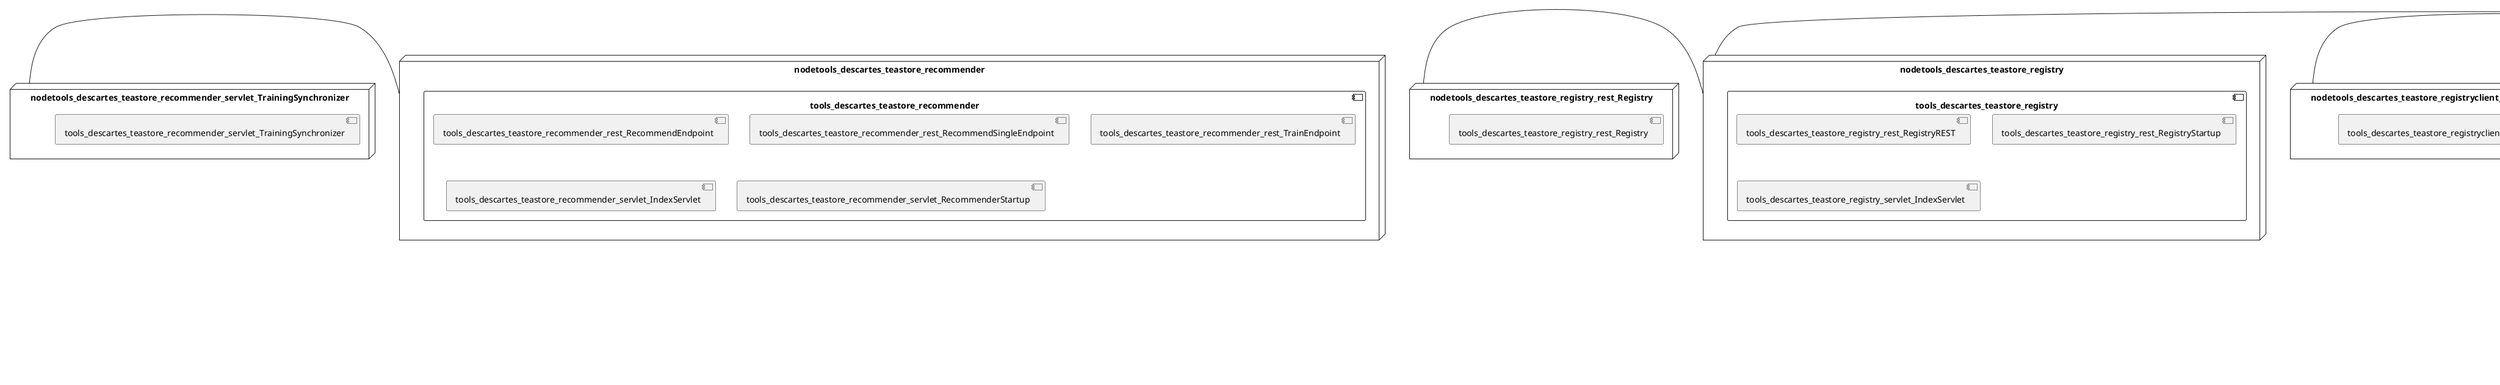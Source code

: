 @startuml
skinparam fixCircleLabelOverlapping true
skinparam componentStyle uml2
node nodetools_descartes_teastore_auth {
component tools_descartes_teastore_auth {
[tools_descartes_teastore_auth_rest_AuthCartRest] [[descartesresearch-teastore-psr.system#_h0o9EFt3Ee-B3tj4vFiD4w]]
[tools_descartes_teastore_auth_rest_AuthUserActionsRest] [[descartesresearch-teastore-psr.system#_h0o9EFt3Ee-B3tj4vFiD4w]]
[tools_descartes_teastore_auth_rest_ReadyRest] [[descartesresearch-teastore-psr.system#_h0o9EFt3Ee-B3tj4vFiD4w]]
[tools_descartes_teastore_auth_startup_AuthStartup] [[descartesresearch-teastore-psr.system#_h0o9EFt3Ee-B3tj4vFiD4w]]
}
}
node nodetools_descartes_teastore_image {
component tools_descartes_teastore_image {
[tools_descartes_teastore_image_rest_ImageProviderEndpoint] [[descartesresearch-teastore-psr.system#_h0o9EFt3Ee-B3tj4vFiD4w]]
[tools_descartes_teastore_image_setup_ImageProviderStartup] [[descartesresearch-teastore-psr.system#_h0o9EFt3Ee-B3tj4vFiD4w]]
}
}
node nodetools_descartes_teastore_kieker_rabbitmq {
component tools_descartes_teastore_kieker_rabbitmq {
[tools_descartes_teastore_kieker_rabbitmq_DisplayLogs] [[descartesresearch-teastore-psr.system#_h0o9EFt3Ee-B3tj4vFiD4w]]
[tools_descartes_teastore_kieker_rabbitmq_IndexServlet] [[descartesresearch-teastore-psr.system#_h0o9EFt3Ee-B3tj4vFiD4w]]
[tools_descartes_teastore_kieker_rabbitmq_Reset] [[descartesresearch-teastore-psr.system#_h0o9EFt3Ee-B3tj4vFiD4w]]
}
}
node nodetools_descartes_teastore_persistence {
component tools_descartes_teastore_persistence {
[tools_descartes_teastore_persistence_rest_CacheManagerEndpoint] [[descartesresearch-teastore-psr.system#_h0o9EFt3Ee-B3tj4vFiD4w]]
[tools_descartes_teastore_persistence_rest_CategoryEndpoint] [[descartesresearch-teastore-psr.system#_h0o9EFt3Ee-B3tj4vFiD4w]]
[tools_descartes_teastore_persistence_rest_DatabaseGenerationEndpoint] [[descartesresearch-teastore-psr.system#_h0o9EFt3Ee-B3tj4vFiD4w]]
[tools_descartes_teastore_persistence_rest_OrderEndpoint] [[descartesresearch-teastore-psr.system#_h0o9EFt3Ee-B3tj4vFiD4w]]
[tools_descartes_teastore_persistence_rest_OrderItemEndpoint] [[descartesresearch-teastore-psr.system#_h0o9EFt3Ee-B3tj4vFiD4w]]
[tools_descartes_teastore_persistence_rest_ProductEndpoint] [[descartesresearch-teastore-psr.system#_h0o9EFt3Ee-B3tj4vFiD4w]]
[tools_descartes_teastore_persistence_rest_UserEndpoint] [[descartesresearch-teastore-psr.system#_h0o9EFt3Ee-B3tj4vFiD4w]]
[tools_descartes_teastore_persistence_servlet_IndexServlet] [[descartesresearch-teastore-psr.system#_h0o9EFt3Ee-B3tj4vFiD4w]]
}
}
node nodetools_descartes_teastore_recommender {
component tools_descartes_teastore_recommender {
[tools_descartes_teastore_recommender_rest_RecommendEndpoint] [[descartesresearch-teastore-psr.system#_h0o9EFt3Ee-B3tj4vFiD4w]]
[tools_descartes_teastore_recommender_rest_RecommendSingleEndpoint] [[descartesresearch-teastore-psr.system#_h0o9EFt3Ee-B3tj4vFiD4w]]
[tools_descartes_teastore_recommender_rest_TrainEndpoint] [[descartesresearch-teastore-psr.system#_h0o9EFt3Ee-B3tj4vFiD4w]]
[tools_descartes_teastore_recommender_servlet_IndexServlet] [[descartesresearch-teastore-psr.system#_h0o9EFt3Ee-B3tj4vFiD4w]]
[tools_descartes_teastore_recommender_servlet_RecommenderStartup] [[descartesresearch-teastore-psr.system#_h0o9EFt3Ee-B3tj4vFiD4w]]
}
}
node nodetools_descartes_teastore_registry {
component tools_descartes_teastore_registry {
[tools_descartes_teastore_registry_rest_RegistryREST] [[descartesresearch-teastore-psr.system#_h0o9EFt3Ee-B3tj4vFiD4w]]
[tools_descartes_teastore_registry_rest_RegistryStartup] [[descartesresearch-teastore-psr.system#_h0o9EFt3Ee-B3tj4vFiD4w]]
[tools_descartes_teastore_registry_servlet_IndexServlet] [[descartesresearch-teastore-psr.system#_h0o9EFt3Ee-B3tj4vFiD4w]]
}
}
node nodetools_descartes_teastore_webui {
component tools_descartes_teastore_webui {
[tools_descartes_teastore_webui_rest_ReadyRest] [[descartesresearch-teastore-psr.system#_h0o9EFt3Ee-B3tj4vFiD4w]]
[tools_descartes_teastore_webui_servlet_AboutUsServlet] [[descartesresearch-teastore-psr.system#_h0o9EFt3Ee-B3tj4vFiD4w]]
[tools_descartes_teastore_webui_servlet_CartActionServlet] [[descartesresearch-teastore-psr.system#_h0o9EFt3Ee-B3tj4vFiD4w]]
[tools_descartes_teastore_webui_servlet_CartServlet] [[descartesresearch-teastore-psr.system#_h0o9EFt3Ee-B3tj4vFiD4w]]
[tools_descartes_teastore_webui_servlet_CategoryServlet] [[descartesresearch-teastore-psr.system#_h0o9EFt3Ee-B3tj4vFiD4w]]
[tools_descartes_teastore_webui_servlet_DataBaseActionServlet] [[descartesresearch-teastore-psr.system#_h0o9EFt3Ee-B3tj4vFiD4w]]
[tools_descartes_teastore_webui_servlet_DataBaseServlet] [[descartesresearch-teastore-psr.system#_h0o9EFt3Ee-B3tj4vFiD4w]]
[tools_descartes_teastore_webui_servlet_ErrorServlet] [[descartesresearch-teastore-psr.system#_h0o9EFt3Ee-B3tj4vFiD4w]]
[tools_descartes_teastore_webui_servlet_IndexServlet] [[descartesresearch-teastore-psr.system#_h0o9EFt3Ee-B3tj4vFiD4w]]
[tools_descartes_teastore_webui_servlet_LoginActionServlet] [[descartesresearch-teastore-psr.system#_h0o9EFt3Ee-B3tj4vFiD4w]]
[tools_descartes_teastore_webui_servlet_LoginServlet] [[descartesresearch-teastore-psr.system#_h0o9EFt3Ee-B3tj4vFiD4w]]
[tools_descartes_teastore_webui_servlet_OrderServlet] [[descartesresearch-teastore-psr.system#_h0o9EFt3Ee-B3tj4vFiD4w]]
[tools_descartes_teastore_webui_servlet_ProductServlet] [[descartesresearch-teastore-psr.system#_h0o9EFt3Ee-B3tj4vFiD4w]]
[tools_descartes_teastore_webui_servlet_ProfileServlet] [[descartesresearch-teastore-psr.system#_h0o9EFt3Ee-B3tj4vFiD4w]]
[tools_descartes_teastore_webui_servlet_StatusServlet] [[descartesresearch-teastore-psr.system#_h0o9EFt3Ee-B3tj4vFiD4w]]
[tools_descartes_teastore_webui_startup_WebuiStartup] [[descartesresearch-teastore-psr.system#_h0o9EFt3Ee-B3tj4vFiD4w]]
}
}
node nodetools_descartes_teastore_recommender_servlet_TrainingSynchronizer {
[tools_descartes_teastore_recommender_servlet_TrainingSynchronizer] [[descartesresearch-teastore-psr.system#_h0o9EFt3Ee-B3tj4vFiD4w]]
}
node nodetools_descartes_teastore_registry_rest_Registry {
[tools_descartes_teastore_registry_rest_Registry] [[descartesresearch-teastore-psr.system#_h0o9EFt3Ee-B3tj4vFiD4w]]
}
node nodetools_descartes_teastore_registryclient_RegistryClient {
[tools_descartes_teastore_registryclient_RegistryClient] [[descartesresearch-teastore-psr.system#_h0o9EFt3Ee-B3tj4vFiD4w]]
}
node nodetools_descartes_teastore_registryclient_loadbalancers_ServiceLoadBalancer {
[tools_descartes_teastore_registryclient_loadbalancers_ServiceLoadBalancer] [[descartesresearch-teastore-psr.system#_h0o9EFt3Ee-B3tj4vFiD4w]]
}
node nodetools_descartes_teastore_registryclient_util_RESTClient {
[tools_descartes_teastore_registryclient_util_RESTClient] [[descartesresearch-teastore-psr.system#_h0o9EFt3Ee-B3tj4vFiD4w]]
}
[nodetools_descartes_teastore_recommender_servlet_TrainingSynchronizer] - [nodetools_descartes_teastore_recommender]
[nodetools_descartes_teastore_registry_rest_Registry] - [nodetools_descartes_teastore_registry]
[nodetools_descartes_teastore_registryclient_loadbalancers_ServiceLoadBalancer] - [nodetools_descartes_teastore_auth]
[nodetools_descartes_teastore_registry] - [nodetools_descartes_teastore_registryclient_RegistryClient]

@enduml
